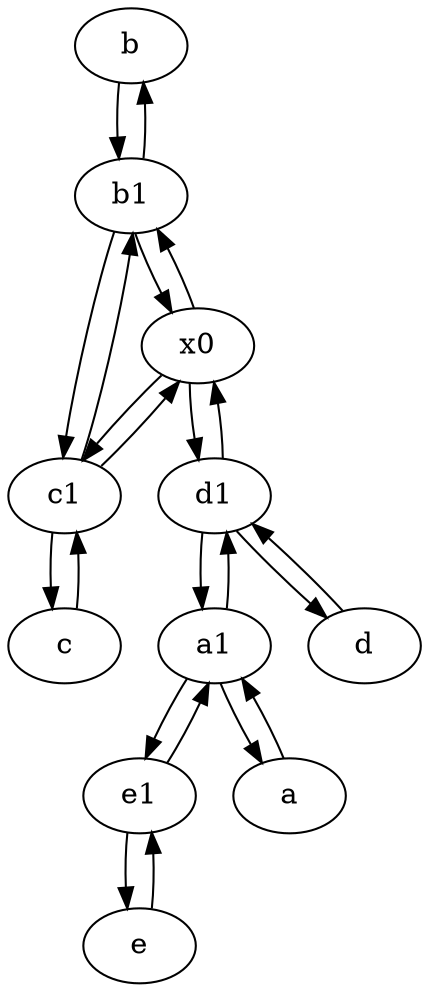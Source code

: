digraph  {
	b [pos="50,20!"];
	e [pos="30,50!"];
	a1 [pos="40,15!"];
	d [pos="20,30!"];
	d1 [pos="25,30!"];
	c [pos="20,10!"];
	c1 [pos="30,15!"];
	x0;
	e1 [pos="25,45!"];
	b1 [pos="45,20!"];
	a [pos="40,10!"];
	a -> a1;
	x0 -> c1;
	b1 -> b;
	d1 -> d;
	c1 -> x0;
	a1 -> e1;
	d -> d1;
	d1 -> a1;
	b1 -> c1;
	c -> c1;
	x0 -> d1;
	d1 -> x0;
	a1 -> d1;
	e -> e1;
	e1 -> a1;
	e1 -> e;
	b -> b1;
	b1 -> x0;
	c1 -> c;
	x0 -> b1;
	a1 -> a;
	c1 -> b1;

	}